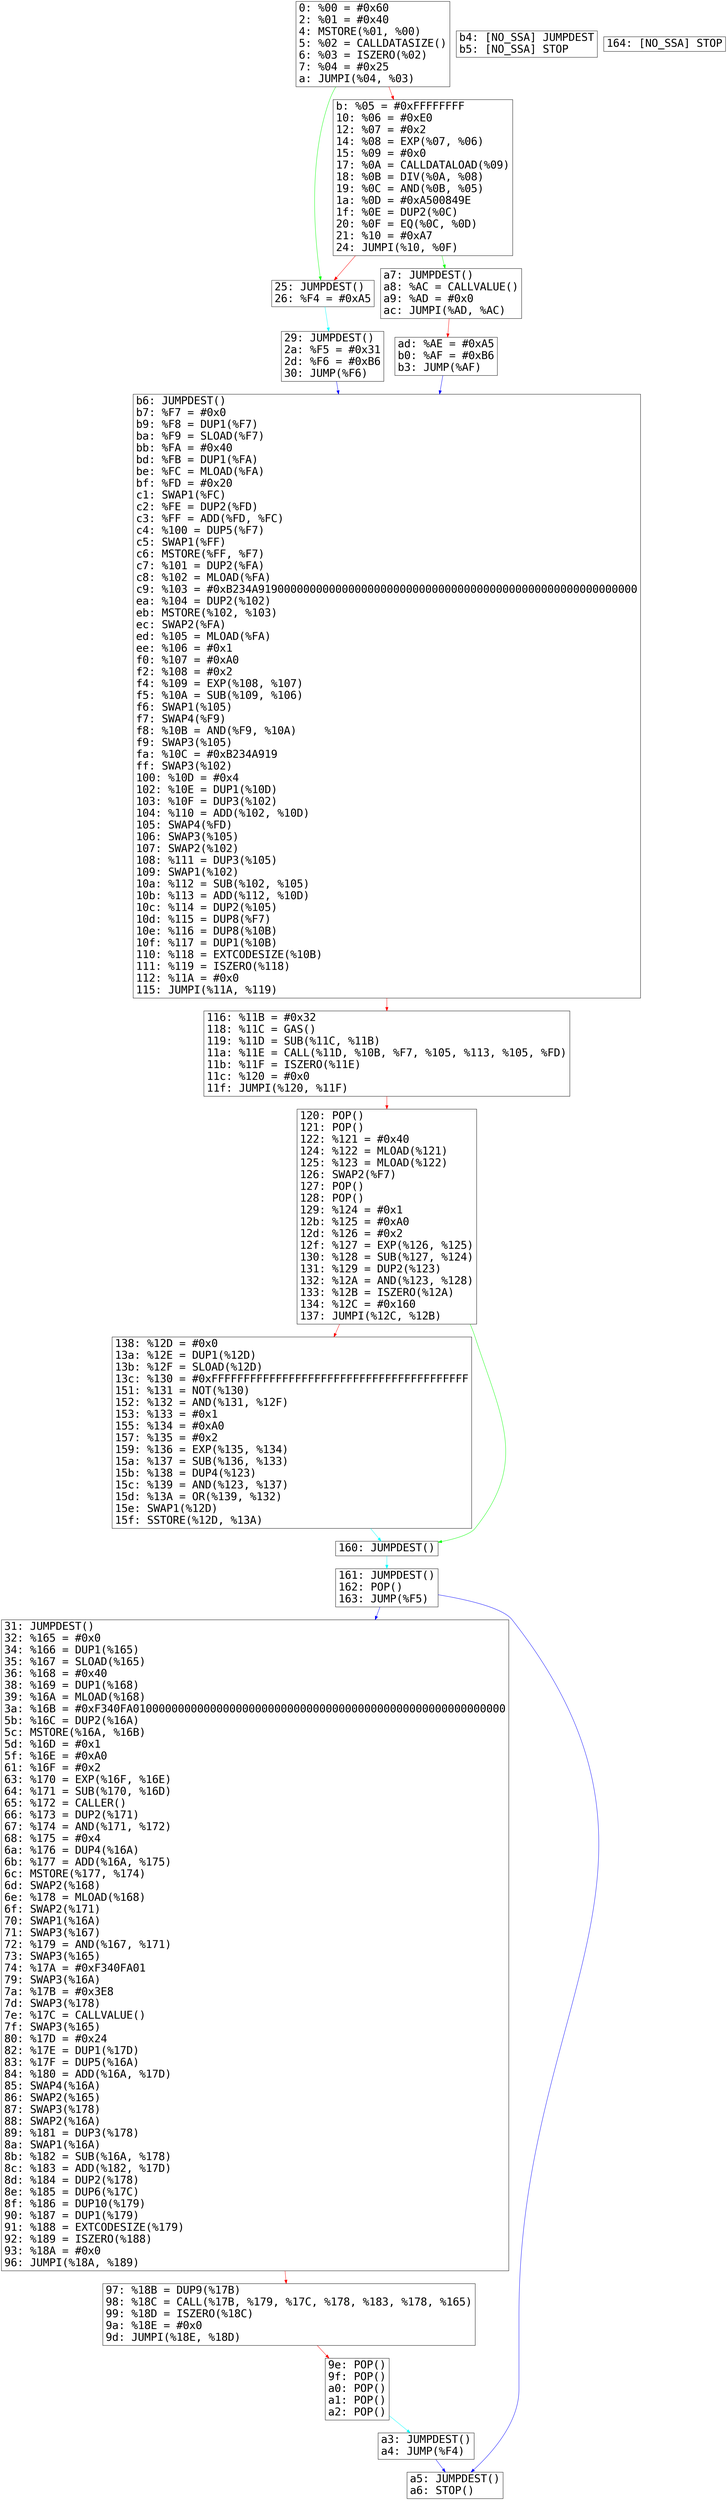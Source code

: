 digraph "graph.cfg.gv" {
	subgraph global {
		node [fontname=Courier fontsize=30.0 rank=same shape=box]
		block_0 [label="0: %00 = #0x60\l2: %01 = #0x40\l4: MSTORE(%01, %00)\l5: %02 = CALLDATASIZE()\l6: %03 = ISZERO(%02)\l7: %04 = #0x25\la: JUMPI(%04, %03)\l"]
		block_b [label="b: %05 = #0xFFFFFFFF\l10: %06 = #0xE0\l12: %07 = #0x2\l14: %08 = EXP(%07, %06)\l15: %09 = #0x0\l17: %0A = CALLDATALOAD(%09)\l18: %0B = DIV(%0A, %08)\l19: %0C = AND(%0B, %05)\l1a: %0D = #0xA500849E\l1f: %0E = DUP2(%0C)\l20: %0F = EQ(%0C, %0D)\l21: %10 = #0xA7\l24: JUMPI(%10, %0F)\l"]
		block_25 [label="25: JUMPDEST()\l26: %F4 = #0xA5\l"]
		block_29 [label="29: JUMPDEST()\l2a: %F5 = #0x31\l2d: %F6 = #0xB6\l30: JUMP(%F6)\l"]
		block_31 [label="31: JUMPDEST()\l32: %165 = #0x0\l34: %166 = DUP1(%165)\l35: %167 = SLOAD(%165)\l36: %168 = #0x40\l38: %169 = DUP1(%168)\l39: %16A = MLOAD(%168)\l3a: %16B = #0xF340FA0100000000000000000000000000000000000000000000000000000000\l5b: %16C = DUP2(%16A)\l5c: MSTORE(%16A, %16B)\l5d: %16D = #0x1\l5f: %16E = #0xA0\l61: %16F = #0x2\l63: %170 = EXP(%16F, %16E)\l64: %171 = SUB(%170, %16D)\l65: %172 = CALLER()\l66: %173 = DUP2(%171)\l67: %174 = AND(%171, %172)\l68: %175 = #0x4\l6a: %176 = DUP4(%16A)\l6b: %177 = ADD(%16A, %175)\l6c: MSTORE(%177, %174)\l6d: SWAP2(%168)\l6e: %178 = MLOAD(%168)\l6f: SWAP2(%171)\l70: SWAP1(%16A)\l71: SWAP3(%167)\l72: %179 = AND(%167, %171)\l73: SWAP3(%165)\l74: %17A = #0xF340FA01\l79: SWAP3(%16A)\l7a: %17B = #0x3E8\l7d: SWAP3(%178)\l7e: %17C = CALLVALUE()\l7f: SWAP3(%165)\l80: %17D = #0x24\l82: %17E = DUP1(%17D)\l83: %17F = DUP5(%16A)\l84: %180 = ADD(%16A, %17D)\l85: SWAP4(%16A)\l86: SWAP2(%165)\l87: SWAP3(%178)\l88: SWAP2(%16A)\l89: %181 = DUP3(%178)\l8a: SWAP1(%16A)\l8b: %182 = SUB(%16A, %178)\l8c: %183 = ADD(%182, %17D)\l8d: %184 = DUP2(%178)\l8e: %185 = DUP6(%17C)\l8f: %186 = DUP10(%179)\l90: %187 = DUP1(%179)\l91: %188 = EXTCODESIZE(%179)\l92: %189 = ISZERO(%188)\l93: %18A = #0x0\l96: JUMPI(%18A, %189)\l"]
		block_97 [label="97: %18B = DUP9(%17B)\l98: %18C = CALL(%17B, %179, %17C, %178, %183, %178, %165)\l99: %18D = ISZERO(%18C)\l9a: %18E = #0x0\l9d: JUMPI(%18E, %18D)\l"]
		block_9e [label="9e: POP()\l9f: POP()\la0: POP()\la1: POP()\la2: POP()\l"]
		block_a3 [label="a3: JUMPDEST()\la4: JUMP(%F4)\l"]
		block_a5 [label="a5: JUMPDEST()\la6: STOP()\l"]
		block_a7 [label="a7: JUMPDEST()\la8: %AC = CALLVALUE()\la9: %AD = #0x0\lac: JUMPI(%AD, %AC)\l"]
		block_ad [label="ad: %AE = #0xA5\lb0: %AF = #0xB6\lb3: JUMP(%AF)\l"]
		block_b4 [label="b4: [NO_SSA] JUMPDEST\lb5: [NO_SSA] STOP\l"]
		block_b6 [label="b6: JUMPDEST()\lb7: %F7 = #0x0\lb9: %F8 = DUP1(%F7)\lba: %F9 = SLOAD(%F7)\lbb: %FA = #0x40\lbd: %FB = DUP1(%FA)\lbe: %FC = MLOAD(%FA)\lbf: %FD = #0x20\lc1: SWAP1(%FC)\lc2: %FE = DUP2(%FD)\lc3: %FF = ADD(%FD, %FC)\lc4: %100 = DUP5(%F7)\lc5: SWAP1(%FF)\lc6: MSTORE(%FF, %F7)\lc7: %101 = DUP2(%FA)\lc8: %102 = MLOAD(%FA)\lc9: %103 = #0xB234A91900000000000000000000000000000000000000000000000000000000\lea: %104 = DUP2(%102)\leb: MSTORE(%102, %103)\lec: SWAP2(%FA)\led: %105 = MLOAD(%FA)\lee: %106 = #0x1\lf0: %107 = #0xA0\lf2: %108 = #0x2\lf4: %109 = EXP(%108, %107)\lf5: %10A = SUB(%109, %106)\lf6: SWAP1(%105)\lf7: SWAP4(%F9)\lf8: %10B = AND(%F9, %10A)\lf9: SWAP3(%105)\lfa: %10C = #0xB234A919\lff: SWAP3(%102)\l100: %10D = #0x4\l102: %10E = DUP1(%10D)\l103: %10F = DUP3(%102)\l104: %110 = ADD(%102, %10D)\l105: SWAP4(%FD)\l106: SWAP3(%105)\l107: SWAP2(%102)\l108: %111 = DUP3(%105)\l109: SWAP1(%102)\l10a: %112 = SUB(%102, %105)\l10b: %113 = ADD(%112, %10D)\l10c: %114 = DUP2(%105)\l10d: %115 = DUP8(%F7)\l10e: %116 = DUP8(%10B)\l10f: %117 = DUP1(%10B)\l110: %118 = EXTCODESIZE(%10B)\l111: %119 = ISZERO(%118)\l112: %11A = #0x0\l115: JUMPI(%11A, %119)\l"]
		block_116 [label="116: %11B = #0x32\l118: %11C = GAS()\l119: %11D = SUB(%11C, %11B)\l11a: %11E = CALL(%11D, %10B, %F7, %105, %113, %105, %FD)\l11b: %11F = ISZERO(%11E)\l11c: %120 = #0x0\l11f: JUMPI(%120, %11F)\l"]
		block_120 [label="120: POP()\l121: POP()\l122: %121 = #0x40\l124: %122 = MLOAD(%121)\l125: %123 = MLOAD(%122)\l126: SWAP2(%F7)\l127: POP()\l128: POP()\l129: %124 = #0x1\l12b: %125 = #0xA0\l12d: %126 = #0x2\l12f: %127 = EXP(%126, %125)\l130: %128 = SUB(%127, %124)\l131: %129 = DUP2(%123)\l132: %12A = AND(%123, %128)\l133: %12B = ISZERO(%12A)\l134: %12C = #0x160\l137: JUMPI(%12C, %12B)\l"]
		block_138 [label="138: %12D = #0x0\l13a: %12E = DUP1(%12D)\l13b: %12F = SLOAD(%12D)\l13c: %130 = #0xFFFFFFFFFFFFFFFFFFFFFFFFFFFFFFFFFFFFFFFF\l151: %131 = NOT(%130)\l152: %132 = AND(%131, %12F)\l153: %133 = #0x1\l155: %134 = #0xA0\l157: %135 = #0x2\l159: %136 = EXP(%135, %134)\l15a: %137 = SUB(%136, %133)\l15b: %138 = DUP4(%123)\l15c: %139 = AND(%123, %137)\l15d: %13A = OR(%139, %132)\l15e: SWAP1(%12D)\l15f: SSTORE(%12D, %13A)\l"]
		block_160 [label="160: JUMPDEST()\l"]
		block_161 [label="161: JUMPDEST()\l162: POP()\l163: JUMP(%F5)\l"]
		block_164 [label="164: [NO_SSA] STOP\l"]
	}
	block_120 -> block_138 [color=red]
	block_b -> block_25 [color=red]
	block_29 -> block_b6 [color=blue]
	block_138 -> block_160 [color=cyan]
	block_161 -> block_31 [color=blue]
	block_120 -> block_160 [color=green]
	block_0 -> block_b [color=red]
	block_0 -> block_25 [color=green]
	block_31 -> block_97 [color=red]
	block_116 -> block_120 [color=red]
	block_b6 -> block_116 [color=red]
	block_161 -> block_a5 [color=blue]
	block_97 -> block_9e [color=red]
	block_a7 -> block_ad [color=red]
	block_160 -> block_161 [color=cyan]
	block_a3 -> block_a5 [color=blue]
	block_ad -> block_b6 [color=blue]
	block_b -> block_a7 [color=green]
	block_25 -> block_29 [color=cyan]
	block_9e -> block_a3 [color=cyan]
}
